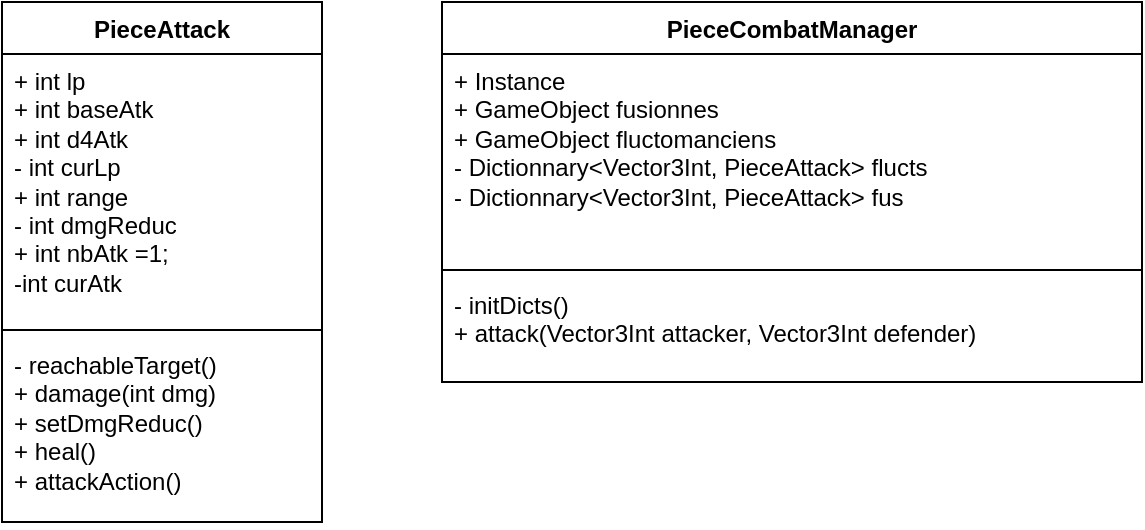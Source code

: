 <mxfile>
    <diagram id="tGo0GRVfG_g0ngY8ppvy" name="Page-1">
        <mxGraphModel dx="1072" dy="487" grid="1" gridSize="10" guides="1" tooltips="1" connect="1" arrows="1" fold="1" page="0" pageScale="1" pageWidth="1100" pageHeight="850" math="0" shadow="0">
            <root>
                <mxCell id="0"/>
                <mxCell id="1" parent="0"/>
                <mxCell id="2" value="PieceAttack" style="swimlane;fontStyle=1;align=center;verticalAlign=top;childLayout=stackLayout;horizontal=1;startSize=26;horizontalStack=0;resizeParent=1;resizeParentMax=0;resizeLast=0;collapsible=1;marginBottom=0;whiteSpace=wrap;html=1;" parent="1" vertex="1">
                    <mxGeometry x="310" y="110" width="160" height="260" as="geometry"/>
                </mxCell>
                <mxCell id="3" value="+ int lp&lt;div&gt;+ int baseAtk&lt;/div&gt;&lt;div&gt;+ int d4Atk&lt;/div&gt;&lt;div&gt;- int curLp&lt;/div&gt;&lt;div&gt;+ int range&lt;/div&gt;&lt;div&gt;- int dmgReduc&lt;/div&gt;&lt;div&gt;+ int nbAtk =1;&lt;/div&gt;&lt;div&gt;-int curAtk&lt;/div&gt;" style="text;strokeColor=none;fillColor=none;align=left;verticalAlign=top;spacingLeft=4;spacingRight=4;overflow=hidden;rotatable=0;points=[[0,0.5],[1,0.5]];portConstraint=eastwest;whiteSpace=wrap;html=1;" parent="2" vertex="1">
                    <mxGeometry y="26" width="160" height="134" as="geometry"/>
                </mxCell>
                <mxCell id="4" value="" style="line;strokeWidth=1;fillColor=none;align=left;verticalAlign=middle;spacingTop=-1;spacingLeft=3;spacingRight=3;rotatable=0;labelPosition=right;points=[];portConstraint=eastwest;strokeColor=inherit;" parent="2" vertex="1">
                    <mxGeometry y="160" width="160" height="8" as="geometry"/>
                </mxCell>
                <mxCell id="5" value="&lt;div&gt;- reachableTarget()&lt;/div&gt;+ damage(int dmg)&lt;div&gt;+ setDmgReduc()&lt;/div&gt;&lt;div&gt;+ heal()&lt;/div&gt;&lt;div&gt;+ attackAction()&lt;/div&gt;" style="text;strokeColor=none;fillColor=none;align=left;verticalAlign=top;spacingLeft=4;spacingRight=4;overflow=hidden;rotatable=0;points=[[0,0.5],[1,0.5]];portConstraint=eastwest;whiteSpace=wrap;html=1;" parent="2" vertex="1">
                    <mxGeometry y="168" width="160" height="92" as="geometry"/>
                </mxCell>
                <mxCell id="6" value="PieceCombatManager" style="swimlane;fontStyle=1;align=center;verticalAlign=top;childLayout=stackLayout;horizontal=1;startSize=26;horizontalStack=0;resizeParent=1;resizeParentMax=0;resizeLast=0;collapsible=1;marginBottom=0;whiteSpace=wrap;html=1;" parent="1" vertex="1">
                    <mxGeometry x="530" y="110" width="350" height="190" as="geometry"/>
                </mxCell>
                <mxCell id="7" value="&lt;div&gt;+ Instance&lt;/div&gt;&lt;div&gt;+ GameObject fusionnes&lt;/div&gt;&lt;div&gt;+ GameObject fluctomanciens&lt;/div&gt;&lt;div&gt;- Dictionnary&amp;lt;Vector3Int, PieceAttack&amp;gt; flucts&lt;/div&gt;&lt;div&gt;- Dictionnary&amp;lt;Vector3Int, PieceAttack&amp;gt; fus&lt;/div&gt;&lt;div&gt;&lt;br&gt;&lt;/div&gt;" style="text;strokeColor=none;fillColor=none;align=left;verticalAlign=top;spacingLeft=4;spacingRight=4;overflow=hidden;rotatable=0;points=[[0,0.5],[1,0.5]];portConstraint=eastwest;whiteSpace=wrap;html=1;" parent="6" vertex="1">
                    <mxGeometry y="26" width="350" height="104" as="geometry"/>
                </mxCell>
                <mxCell id="8" value="" style="line;strokeWidth=1;fillColor=none;align=left;verticalAlign=middle;spacingTop=-1;spacingLeft=3;spacingRight=3;rotatable=0;labelPosition=right;points=[];portConstraint=eastwest;strokeColor=inherit;" parent="6" vertex="1">
                    <mxGeometry y="130" width="350" height="8" as="geometry"/>
                </mxCell>
                <mxCell id="9" value="&lt;div&gt;- initDicts()&lt;/div&gt;&lt;div&gt;+ attack(Vector3Int attacker, Vector3Int defender)&lt;/div&gt;" style="text;strokeColor=none;fillColor=none;align=left;verticalAlign=top;spacingLeft=4;spacingRight=4;overflow=hidden;rotatable=0;points=[[0,0.5],[1,0.5]];portConstraint=eastwest;whiteSpace=wrap;html=1;" parent="6" vertex="1">
                    <mxGeometry y="138" width="350" height="52" as="geometry"/>
                </mxCell>
            </root>
        </mxGraphModel>
    </diagram>
</mxfile>